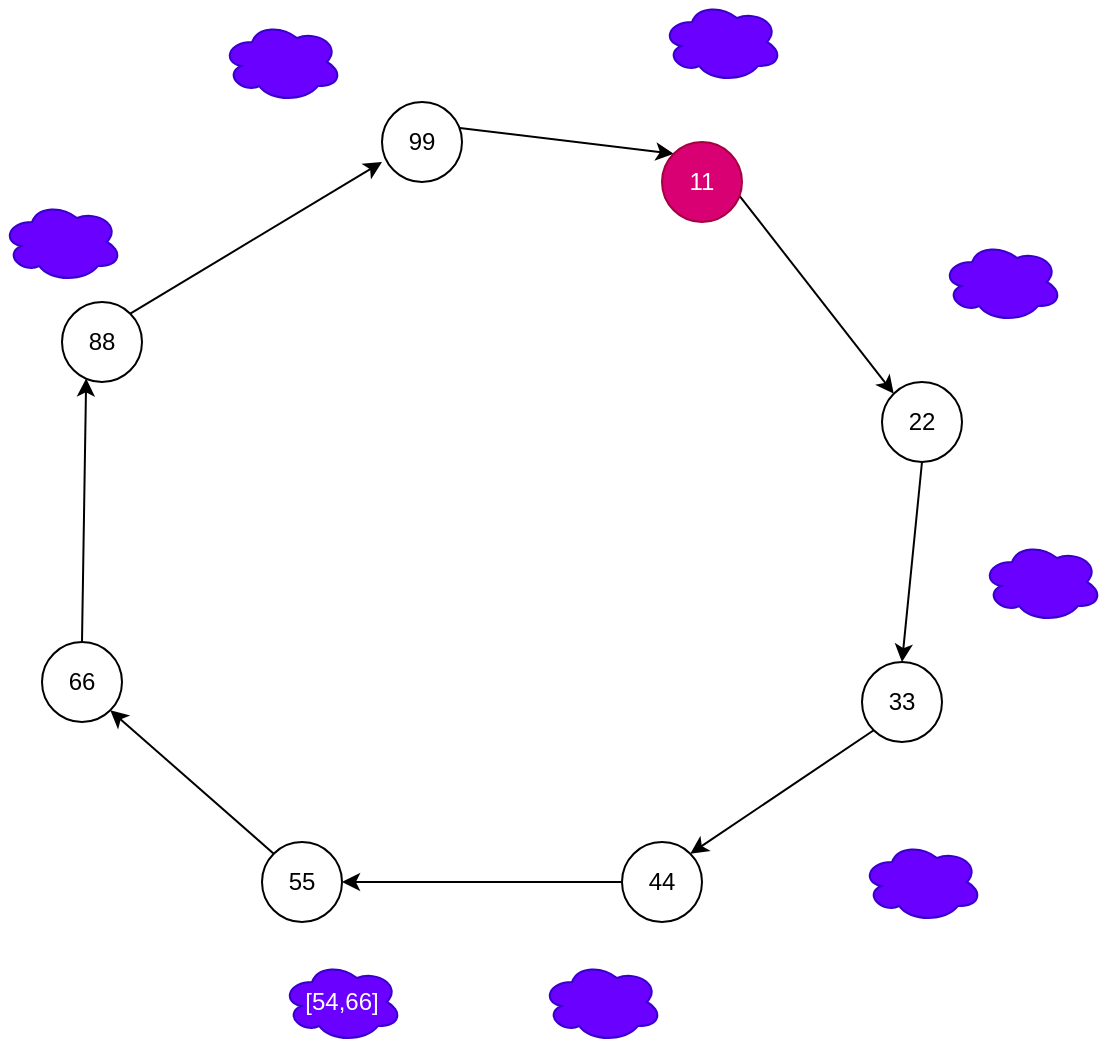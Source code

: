 <mxfile>
    <diagram id="y8SgykrX83pX3q3zKreb" name="Page-1">
        <mxGraphModel dx="1231" dy="737" grid="1" gridSize="10" guides="1" tooltips="1" connect="1" arrows="1" fold="1" page="1" pageScale="1" pageWidth="850" pageHeight="1100" math="0" shadow="0">
            <root>
                <mxCell id="0"/>
                <mxCell id="1" parent="0"/>
                <mxCell id="31" style="edgeStyle=none;rounded=0;orthogonalLoop=1;jettySize=auto;html=1;exitX=0.971;exitY=0.326;exitDx=0;exitDy=0;entryX=0;entryY=0;entryDx=0;entryDy=0;exitPerimeter=0;" parent="1" source="4" target="12" edge="1">
                    <mxGeometry relative="1" as="geometry"/>
                </mxCell>
                <mxCell id="4" value="99" style="ellipse;whiteSpace=wrap;html=1;" parent="1" vertex="1">
                    <mxGeometry x="250" y="100" width="40" height="40" as="geometry"/>
                </mxCell>
                <mxCell id="29" style="rounded=0;orthogonalLoop=1;jettySize=auto;html=1;exitX=1;exitY=0;exitDx=0;exitDy=0;" parent="1" source="5" edge="1">
                    <mxGeometry relative="1" as="geometry">
                        <mxPoint x="250" y="130" as="targetPoint"/>
                    </mxGeometry>
                </mxCell>
                <mxCell id="5" value="88" style="ellipse;whiteSpace=wrap;html=1;" parent="1" vertex="1">
                    <mxGeometry x="90" y="200" width="40" height="40" as="geometry"/>
                </mxCell>
                <mxCell id="38" style="edgeStyle=none;rounded=0;orthogonalLoop=1;jettySize=auto;html=1;exitX=0.5;exitY=0;exitDx=0;exitDy=0;entryX=0.302;entryY=0.955;entryDx=0;entryDy=0;entryPerimeter=0;" parent="1" source="7" target="5" edge="1">
                    <mxGeometry relative="1" as="geometry">
                        <mxPoint x="90" y="360" as="sourcePoint"/>
                    </mxGeometry>
                </mxCell>
                <mxCell id="7" value="66" style="ellipse;whiteSpace=wrap;html=1;" parent="1" vertex="1">
                    <mxGeometry x="80" y="370" width="40" height="40" as="geometry"/>
                </mxCell>
                <mxCell id="36" style="edgeStyle=none;rounded=0;orthogonalLoop=1;jettySize=auto;html=1;exitX=0;exitY=0;exitDx=0;exitDy=0;entryX=1;entryY=1;entryDx=0;entryDy=0;" parent="1" source="8" target="7" edge="1">
                    <mxGeometry relative="1" as="geometry"/>
                </mxCell>
                <mxCell id="8" value="55" style="ellipse;whiteSpace=wrap;html=1;" parent="1" vertex="1">
                    <mxGeometry x="190" y="470" width="40" height="40" as="geometry"/>
                </mxCell>
                <mxCell id="35" style="edgeStyle=none;rounded=0;orthogonalLoop=1;jettySize=auto;html=1;exitX=0;exitY=0.5;exitDx=0;exitDy=0;entryX=1;entryY=0.5;entryDx=0;entryDy=0;" parent="1" source="9" target="8" edge="1">
                    <mxGeometry relative="1" as="geometry"/>
                </mxCell>
                <mxCell id="9" value="44" style="ellipse;whiteSpace=wrap;html=1;" parent="1" vertex="1">
                    <mxGeometry x="370" y="470" width="40" height="40" as="geometry"/>
                </mxCell>
                <mxCell id="34" style="edgeStyle=none;rounded=0;orthogonalLoop=1;jettySize=auto;html=1;exitX=0;exitY=1;exitDx=0;exitDy=0;entryX=1;entryY=0;entryDx=0;entryDy=0;" parent="1" source="10" target="9" edge="1">
                    <mxGeometry relative="1" as="geometry"/>
                </mxCell>
                <mxCell id="10" value="33" style="ellipse;whiteSpace=wrap;html=1;" parent="1" vertex="1">
                    <mxGeometry x="490" y="380" width="40" height="40" as="geometry"/>
                </mxCell>
                <mxCell id="33" style="edgeStyle=none;rounded=0;orthogonalLoop=1;jettySize=auto;html=1;exitX=0.5;exitY=1;exitDx=0;exitDy=0;entryX=0.5;entryY=0;entryDx=0;entryDy=0;" parent="1" source="11" target="10" edge="1">
                    <mxGeometry relative="1" as="geometry"/>
                </mxCell>
                <mxCell id="11" value="22" style="ellipse;whiteSpace=wrap;html=1;" parent="1" vertex="1">
                    <mxGeometry x="500" y="240" width="40" height="40" as="geometry"/>
                </mxCell>
                <mxCell id="32" style="edgeStyle=none;rounded=0;orthogonalLoop=1;jettySize=auto;html=1;exitX=0.964;exitY=0.666;exitDx=0;exitDy=0;entryX=0;entryY=0;entryDx=0;entryDy=0;exitPerimeter=0;" parent="1" source="12" target="11" edge="1">
                    <mxGeometry relative="1" as="geometry"/>
                </mxCell>
                <mxCell id="12" value="11" style="ellipse;whiteSpace=wrap;html=1;fillColor=#d80073;strokeColor=#A50040;fontColor=#ffffff;" parent="1" vertex="1">
                    <mxGeometry x="390" y="120" width="40" height="40" as="geometry"/>
                </mxCell>
                <mxCell id="75" value="" style="ellipse;shape=cloud;whiteSpace=wrap;html=1;fillColor=#6a00ff;strokeColor=#3700CC;fontColor=#ffffff;" parent="1" vertex="1">
                    <mxGeometry x="60" y="150" width="60" height="40" as="geometry"/>
                </mxCell>
                <mxCell id="76" value="" style="ellipse;shape=cloud;whiteSpace=wrap;html=1;fillColor=#6a00ff;strokeColor=#3700CC;fontColor=#ffffff;" parent="1" vertex="1">
                    <mxGeometry x="170" y="60" width="60" height="40" as="geometry"/>
                </mxCell>
                <mxCell id="77" value="" style="ellipse;shape=cloud;whiteSpace=wrap;html=1;fillColor=#6a00ff;strokeColor=#3700CC;fontColor=#ffffff;" parent="1" vertex="1">
                    <mxGeometry x="390" y="50" width="60" height="40" as="geometry"/>
                </mxCell>
                <mxCell id="78" value="" style="ellipse;shape=cloud;whiteSpace=wrap;html=1;fillColor=#6a00ff;strokeColor=#3700CC;fontColor=#ffffff;" parent="1" vertex="1">
                    <mxGeometry x="530" y="170" width="60" height="40" as="geometry"/>
                </mxCell>
                <mxCell id="79" value="" style="ellipse;shape=cloud;whiteSpace=wrap;html=1;fillColor=#6a00ff;strokeColor=#3700CC;fontColor=#ffffff;" parent="1" vertex="1">
                    <mxGeometry x="550" y="320" width="60" height="40" as="geometry"/>
                </mxCell>
                <mxCell id="80" value="" style="ellipse;shape=cloud;whiteSpace=wrap;html=1;fillColor=#6a00ff;strokeColor=#3700CC;fontColor=#ffffff;" parent="1" vertex="1">
                    <mxGeometry x="490" y="470" width="60" height="40" as="geometry"/>
                </mxCell>
                <mxCell id="81" value="" style="ellipse;shape=cloud;whiteSpace=wrap;html=1;fillColor=#6a00ff;strokeColor=#3700CC;fontColor=#ffffff;" parent="1" vertex="1">
                    <mxGeometry x="330" y="530" width="60" height="40" as="geometry"/>
                </mxCell>
                <mxCell id="82" value="[54,66]" style="ellipse;shape=cloud;whiteSpace=wrap;html=1;fillColor=#6a00ff;strokeColor=#3700CC;fontColor=#ffffff;" parent="1" vertex="1">
                    <mxGeometry x="200" y="530" width="60" height="40" as="geometry"/>
                </mxCell>
            </root>
        </mxGraphModel>
    </diagram>
</mxfile>